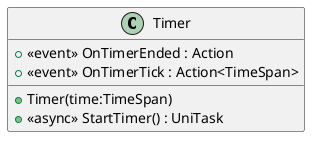 @startuml
class Timer {
    +  <<event>> OnTimerEnded : Action 
    +  <<event>> OnTimerTick : Action<TimeSpan> 
    + Timer(time:TimeSpan)
    + <<async>> StartTimer() : UniTask
}
@enduml
